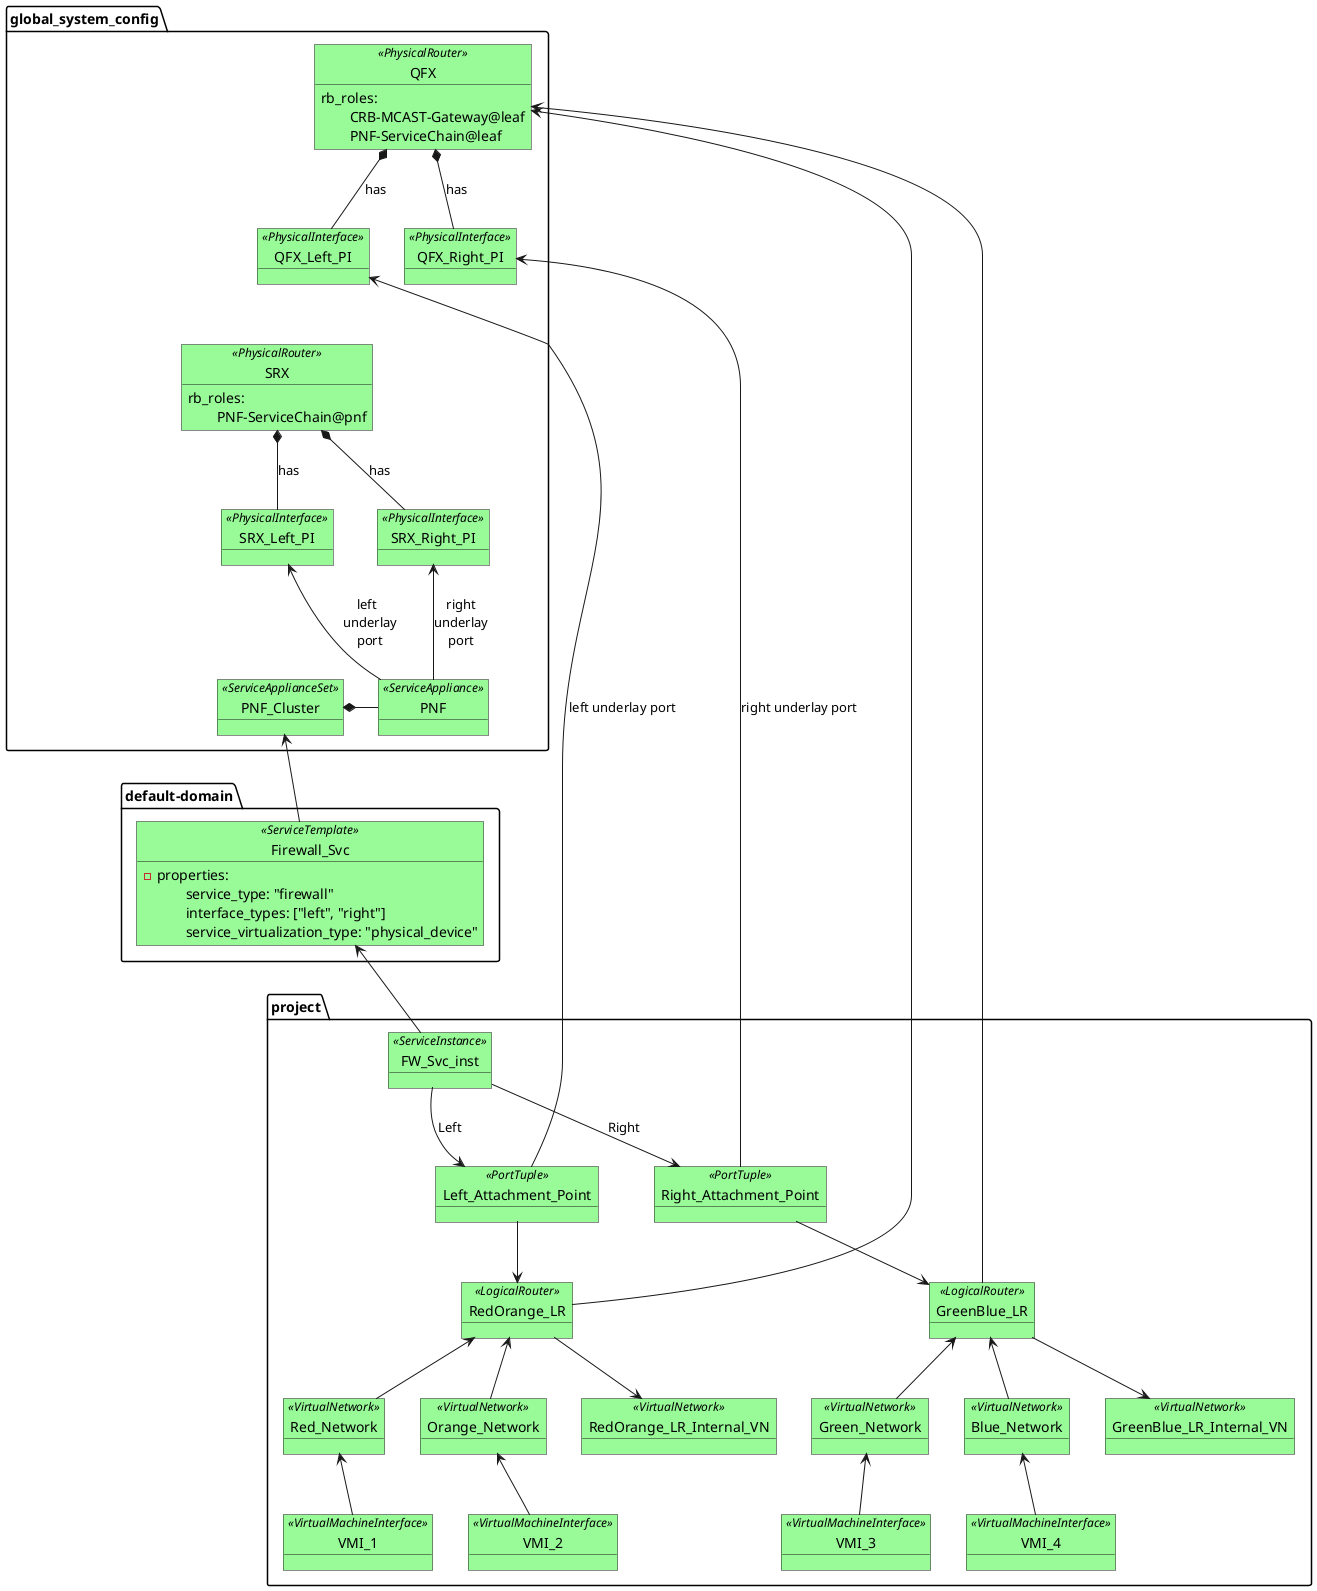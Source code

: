 @startuml

skinparam object {
	BackgroundColor PaleGreen
}

package default-domain {
    object Firewall_Svc<<ServiceTemplate>> {
        - properties:
            \tservice_type: "firewall"
            \tinterface_types: ["left", "right"]
            \tservice_virtualization_type: "physical_device"
    }
}

package global_system_config {

    object SRX<<PhysicalRouter>> {
        rb_roles:
        \tPNF-ServiceChain@pnf
    }

    object SRX_Left_PI<<PhysicalInterface>> {
    }

    object SRX_Right_PI<<PhysicalInterface>> {
    }

    object PNF_Cluster<<ServiceApplianceSet>> {
    }

    object PNF<<ServiceAppliance>> {
    }

    object QFX<<PhysicalRouter>> {
        rb_roles:
            \tCRB-MCAST-Gateway@leaf
            \tPNF-ServiceChain@leaf
    }

    object QFX_Left_PI<<PhysicalInterface>> {
    }

    object QFX_Right_PI<<PhysicalInterface>> {
    }

    SRX *-- SRX_Left_PI: has
    SRX *-- SRX_Right_PI: has

    QFX *-- QFX_Left_PI: has
    QFX *-- QFX_Right_PI: has

    QFX_Left_PI <-[hidden]--> SRX_Left_PI: Discovered\nunderlay conn
    QFX_Right_PI <-[hidden]--> SRX_Right_PI: discovered\nunderlay conn


    PNF_Cluster *- PNF
    SRX_Left_PI <-- PNF: "left\t\t\nunderlay\t\t\nport\t\t"
    SRX_Right_PI <-- PNF: right\nunderlay\nport
}

package project {
    object FW_Svc_inst<<ServiceInstance>> {

    }

    object RedOrange_LR<<LogicalRouter>> {
    }

    object GreenBlue_LR<<LogicalRouter>> {
    }

    object Red_Network<<VirtualNetwork>> {
    }

    object Orange_Network<<VirtualNetwork>> {
    }

    object Green_Network<<VirtualNetwork>> {
    }

    object Blue_Network<<VirtualNetwork>> {
    }

    object RedOrange_LR_Internal_VN<<VirtualNetwork>> {
    }

    object GreenBlue_LR_Internal_VN<<VirtualNetwork>> {
    }

    object Left_Attachment_Point<<PortTuple>> {
    }

    object Right_Attachment_Point<<PortTuple>> {
    }

    object VMI_1<<VirtualMachineInterface>> {
    }

    object VMI_2<<VirtualMachineInterface>> {
    }

    object VMI_3<<VirtualMachineInterface>> {
    }

    object VMI_4<<VirtualMachineInterface>> {
    }

    Red_Network <-- VMI_1
    Orange_Network <-- VMI_2
    Green_Network <-- VMI_3
    Blue_Network <-- VMI_4

    RedOrange_LR <-- Red_Network
    RedOrange_LR <-- Orange_Network
    RedOrange_LR --> RedOrange_LR_Internal_VN

    GreenBlue_LR <-- Green_Network
    GreenBlue_LR <-- Blue_Network
    GreenBlue_LR --> GreenBlue_LR_Internal_VN

    FW_Svc_inst --> Left_Attachment_Point: Left
    FW_Svc_inst --> Right_Attachment_Point: Right

    Left_Attachment_Point --> RedOrange_LR
    Right_Attachment_Point --> GreenBlue_LR
}

PNF_Cluster <-- Firewall_Svc
Firewall_Svc <-- FW_Svc_inst
QFX <-- RedOrange_LR
QFX <-- GreenBlue_LR
QFX_Left_PI <-- Left_Attachment_Point: left underlay port
QFX_Right_PI <-- Right_Attachment_Point: right underlay port

hide PNF
hide PNF_Cluster
hide Firewall_Svc
hide FW_Svc_inst
hide Left_Attachment_Point
hide Right_Attachment_Point

hide Red_Network
hide Orange_Network
hide Green_Network
hide Blue_Network
hide RedOrange_LR
hide GreenBlue_LR
hide VMI_1
hide VMI_2
hide VMI_3
hide VMI_4
hide GreenBlue_LR_Internal_VN
hide RedOrange_LR_Internal_VN

@enduml